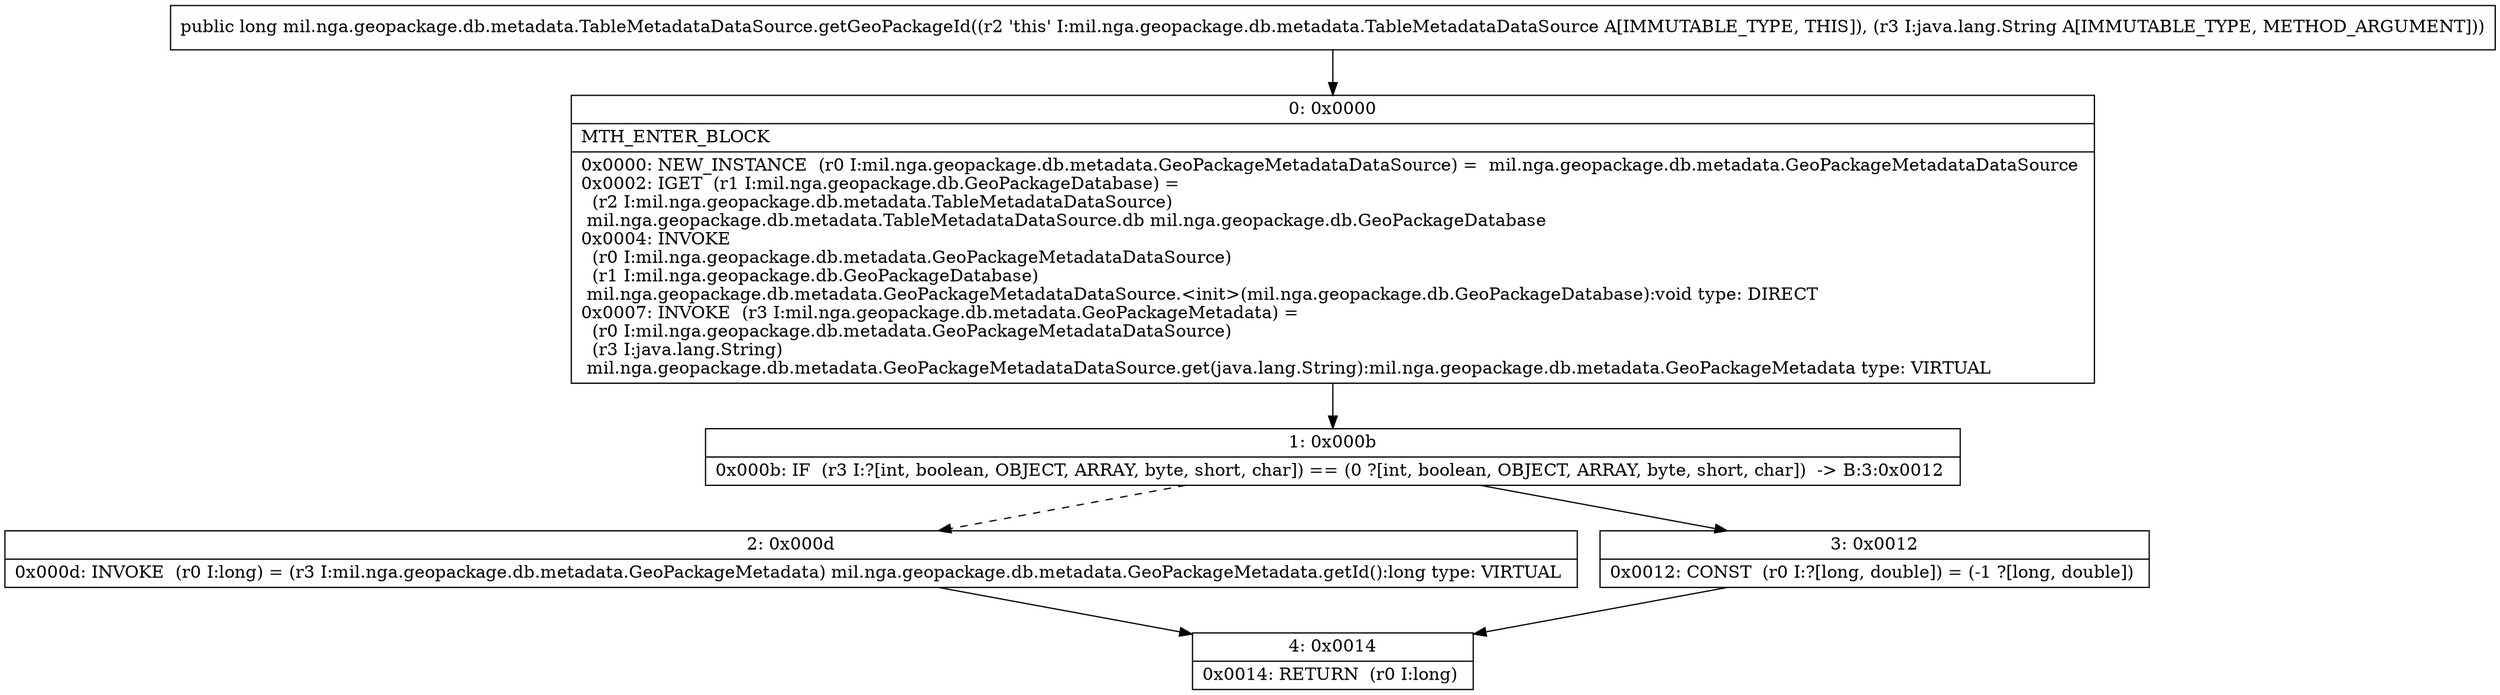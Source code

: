 digraph "CFG formil.nga.geopackage.db.metadata.TableMetadataDataSource.getGeoPackageId(Ljava\/lang\/String;)J" {
Node_0 [shape=record,label="{0\:\ 0x0000|MTH_ENTER_BLOCK\l|0x0000: NEW_INSTANCE  (r0 I:mil.nga.geopackage.db.metadata.GeoPackageMetadataDataSource) =  mil.nga.geopackage.db.metadata.GeoPackageMetadataDataSource \l0x0002: IGET  (r1 I:mil.nga.geopackage.db.GeoPackageDatabase) = \l  (r2 I:mil.nga.geopackage.db.metadata.TableMetadataDataSource)\l mil.nga.geopackage.db.metadata.TableMetadataDataSource.db mil.nga.geopackage.db.GeoPackageDatabase \l0x0004: INVOKE  \l  (r0 I:mil.nga.geopackage.db.metadata.GeoPackageMetadataDataSource)\l  (r1 I:mil.nga.geopackage.db.GeoPackageDatabase)\l mil.nga.geopackage.db.metadata.GeoPackageMetadataDataSource.\<init\>(mil.nga.geopackage.db.GeoPackageDatabase):void type: DIRECT \l0x0007: INVOKE  (r3 I:mil.nga.geopackage.db.metadata.GeoPackageMetadata) = \l  (r0 I:mil.nga.geopackage.db.metadata.GeoPackageMetadataDataSource)\l  (r3 I:java.lang.String)\l mil.nga.geopackage.db.metadata.GeoPackageMetadataDataSource.get(java.lang.String):mil.nga.geopackage.db.metadata.GeoPackageMetadata type: VIRTUAL \l}"];
Node_1 [shape=record,label="{1\:\ 0x000b|0x000b: IF  (r3 I:?[int, boolean, OBJECT, ARRAY, byte, short, char]) == (0 ?[int, boolean, OBJECT, ARRAY, byte, short, char])  \-\> B:3:0x0012 \l}"];
Node_2 [shape=record,label="{2\:\ 0x000d|0x000d: INVOKE  (r0 I:long) = (r3 I:mil.nga.geopackage.db.metadata.GeoPackageMetadata) mil.nga.geopackage.db.metadata.GeoPackageMetadata.getId():long type: VIRTUAL \l}"];
Node_3 [shape=record,label="{3\:\ 0x0012|0x0012: CONST  (r0 I:?[long, double]) = (\-1 ?[long, double]) \l}"];
Node_4 [shape=record,label="{4\:\ 0x0014|0x0014: RETURN  (r0 I:long) \l}"];
MethodNode[shape=record,label="{public long mil.nga.geopackage.db.metadata.TableMetadataDataSource.getGeoPackageId((r2 'this' I:mil.nga.geopackage.db.metadata.TableMetadataDataSource A[IMMUTABLE_TYPE, THIS]), (r3 I:java.lang.String A[IMMUTABLE_TYPE, METHOD_ARGUMENT])) }"];
MethodNode -> Node_0;
Node_0 -> Node_1;
Node_1 -> Node_2[style=dashed];
Node_1 -> Node_3;
Node_2 -> Node_4;
Node_3 -> Node_4;
}

